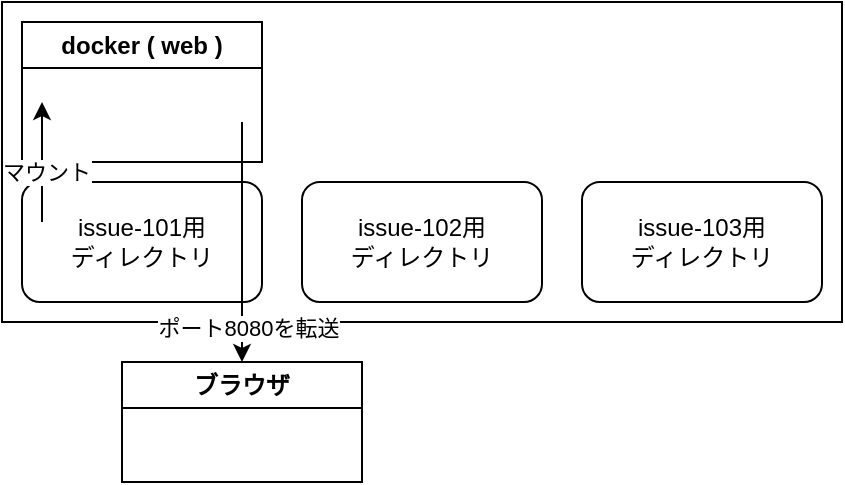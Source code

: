 <mxfile version="28.0.9">
  <diagram name="ページ1" id="hCpk6Jpd1-Z-UScxSjxb">
    <mxGraphModel dx="1765" dy="1153" grid="1" gridSize="10" guides="1" tooltips="1" connect="1" arrows="1" fold="1" page="1" pageScale="1" pageWidth="827" pageHeight="1169" math="0" shadow="0">
      <root>
        <mxCell id="0" />
        <mxCell id="1" parent="0" />
        <mxCell id="9DUv8hFPbeTyUt1-KWza-1" value="" style="rounded=0;whiteSpace=wrap;html=1;" vertex="1" parent="1">
          <mxGeometry x="80" y="320" width="420" height="160" as="geometry" />
        </mxCell>
        <mxCell id="9DUv8hFPbeTyUt1-KWza-2" value="&lt;font face=&quot;Helvetica&quot;&gt;issue-101用&lt;/font&gt;&lt;div&gt;&lt;font face=&quot;Helvetica&quot;&gt;ディレクトリ&lt;/font&gt;&lt;/div&gt;" style="rounded=1;whiteSpace=wrap;html=1;" vertex="1" parent="1">
          <mxGeometry x="90" y="410" width="120" height="60" as="geometry" />
        </mxCell>
        <mxCell id="9DUv8hFPbeTyUt1-KWza-3" value="&lt;font face=&quot;Helvetica&quot;&gt;issue-102用&lt;/font&gt;&lt;div&gt;&lt;font face=&quot;Helvetica&quot;&gt;ディレクトリ&lt;/font&gt;&lt;/div&gt;" style="rounded=1;whiteSpace=wrap;html=1;" vertex="1" parent="1">
          <mxGeometry x="230" y="410" width="120" height="60" as="geometry" />
        </mxCell>
        <mxCell id="9DUv8hFPbeTyUt1-KWza-4" value="&lt;font face=&quot;Helvetica&quot;&gt;issue-103用&lt;/font&gt;&lt;div&gt;&lt;font face=&quot;Helvetica&quot;&gt;ディレクトリ&lt;/font&gt;&lt;/div&gt;" style="rounded=1;whiteSpace=wrap;html=1;" vertex="1" parent="1">
          <mxGeometry x="370" y="410" width="120" height="60" as="geometry" />
        </mxCell>
        <mxCell id="9DUv8hFPbeTyUt1-KWza-6" value="docker ( web )" style="swimlane;whiteSpace=wrap;html=1;" vertex="1" parent="1">
          <mxGeometry x="90" y="330" width="120" height="70" as="geometry" />
        </mxCell>
        <mxCell id="9DUv8hFPbeTyUt1-KWza-7" value="" style="endArrow=classic;html=1;rounded=0;" edge="1" parent="1">
          <mxGeometry width="50" height="50" relative="1" as="geometry">
            <mxPoint x="100" y="430" as="sourcePoint" />
            <mxPoint x="100" y="370" as="targetPoint" />
          </mxGeometry>
        </mxCell>
        <mxCell id="9DUv8hFPbeTyUt1-KWza-8" value="マウント" style="edgeLabel;html=1;align=center;verticalAlign=middle;resizable=0;points=[];" vertex="1" connectable="0" parent="9DUv8hFPbeTyUt1-KWza-7">
          <mxGeometry x="-0.167" y="-2" relative="1" as="geometry">
            <mxPoint as="offset" />
          </mxGeometry>
        </mxCell>
        <mxCell id="9DUv8hFPbeTyUt1-KWza-9" value="" style="endArrow=classic;html=1;rounded=0;" edge="1" parent="1">
          <mxGeometry width="50" height="50" relative="1" as="geometry">
            <mxPoint x="200" y="380" as="sourcePoint" />
            <mxPoint x="200" y="500" as="targetPoint" />
          </mxGeometry>
        </mxCell>
        <mxCell id="9DUv8hFPbeTyUt1-KWza-17" value="ポート8080を転送" style="edgeLabel;html=1;align=center;verticalAlign=middle;resizable=0;points=[];" vertex="1" connectable="0" parent="9DUv8hFPbeTyUt1-KWza-9">
          <mxGeometry x="0.717" y="3" relative="1" as="geometry">
            <mxPoint as="offset" />
          </mxGeometry>
        </mxCell>
        <mxCell id="9DUv8hFPbeTyUt1-KWza-14" value="ブラウザ" style="swimlane;whiteSpace=wrap;html=1;" vertex="1" parent="1">
          <mxGeometry x="140" y="500" width="120" height="60" as="geometry" />
        </mxCell>
      </root>
    </mxGraphModel>
  </diagram>
</mxfile>
